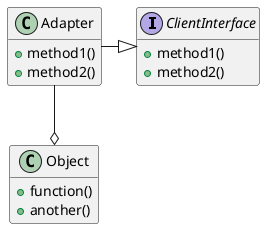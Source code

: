 @startuml
interface ClientInterface {
    +method1()
    +method2()
}

class Adapter {
    +method1()
    +method2()
}

class Object {
    +function()
    +another()
}

Adapter --o Object
Adapter -|> ClientInterface

hide empty fields
@enduml
